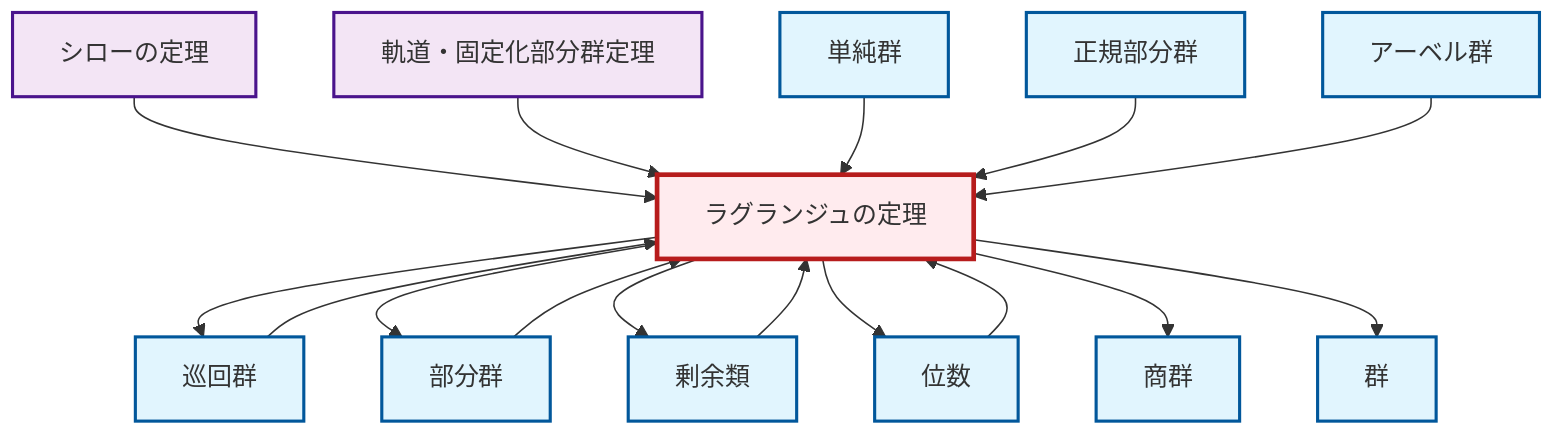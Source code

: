 graph TD
    classDef definition fill:#e1f5fe,stroke:#01579b,stroke-width:2px
    classDef theorem fill:#f3e5f5,stroke:#4a148c,stroke-width:2px
    classDef axiom fill:#fff3e0,stroke:#e65100,stroke-width:2px
    classDef example fill:#e8f5e9,stroke:#1b5e20,stroke-width:2px
    classDef current fill:#ffebee,stroke:#b71c1c,stroke-width:3px
    thm-sylow["シローの定理"]:::theorem
    def-coset["剰余類"]:::definition
    def-cyclic-group["巡回群"]:::definition
    def-order["位数"]:::definition
    thm-lagrange["ラグランジュの定理"]:::theorem
    thm-orbit-stabilizer["軌道・固定化部分群定理"]:::theorem
    def-abelian-group["アーベル群"]:::definition
    def-normal-subgroup["正規部分群"]:::definition
    def-simple-group["単純群"]:::definition
    def-quotient-group["商群"]:::definition
    def-subgroup["部分群"]:::definition
    def-group["群"]:::definition
    thm-lagrange --> def-cyclic-group
    thm-lagrange --> def-subgroup
    thm-lagrange --> def-coset
    def-subgroup --> thm-lagrange
    thm-sylow --> thm-lagrange
    thm-lagrange --> def-order
    thm-lagrange --> def-quotient-group
    thm-orbit-stabilizer --> thm-lagrange
    def-simple-group --> thm-lagrange
    def-order --> thm-lagrange
    def-cyclic-group --> thm-lagrange
    def-coset --> thm-lagrange
    def-normal-subgroup --> thm-lagrange
    def-abelian-group --> thm-lagrange
    thm-lagrange --> def-group
    class thm-lagrange current